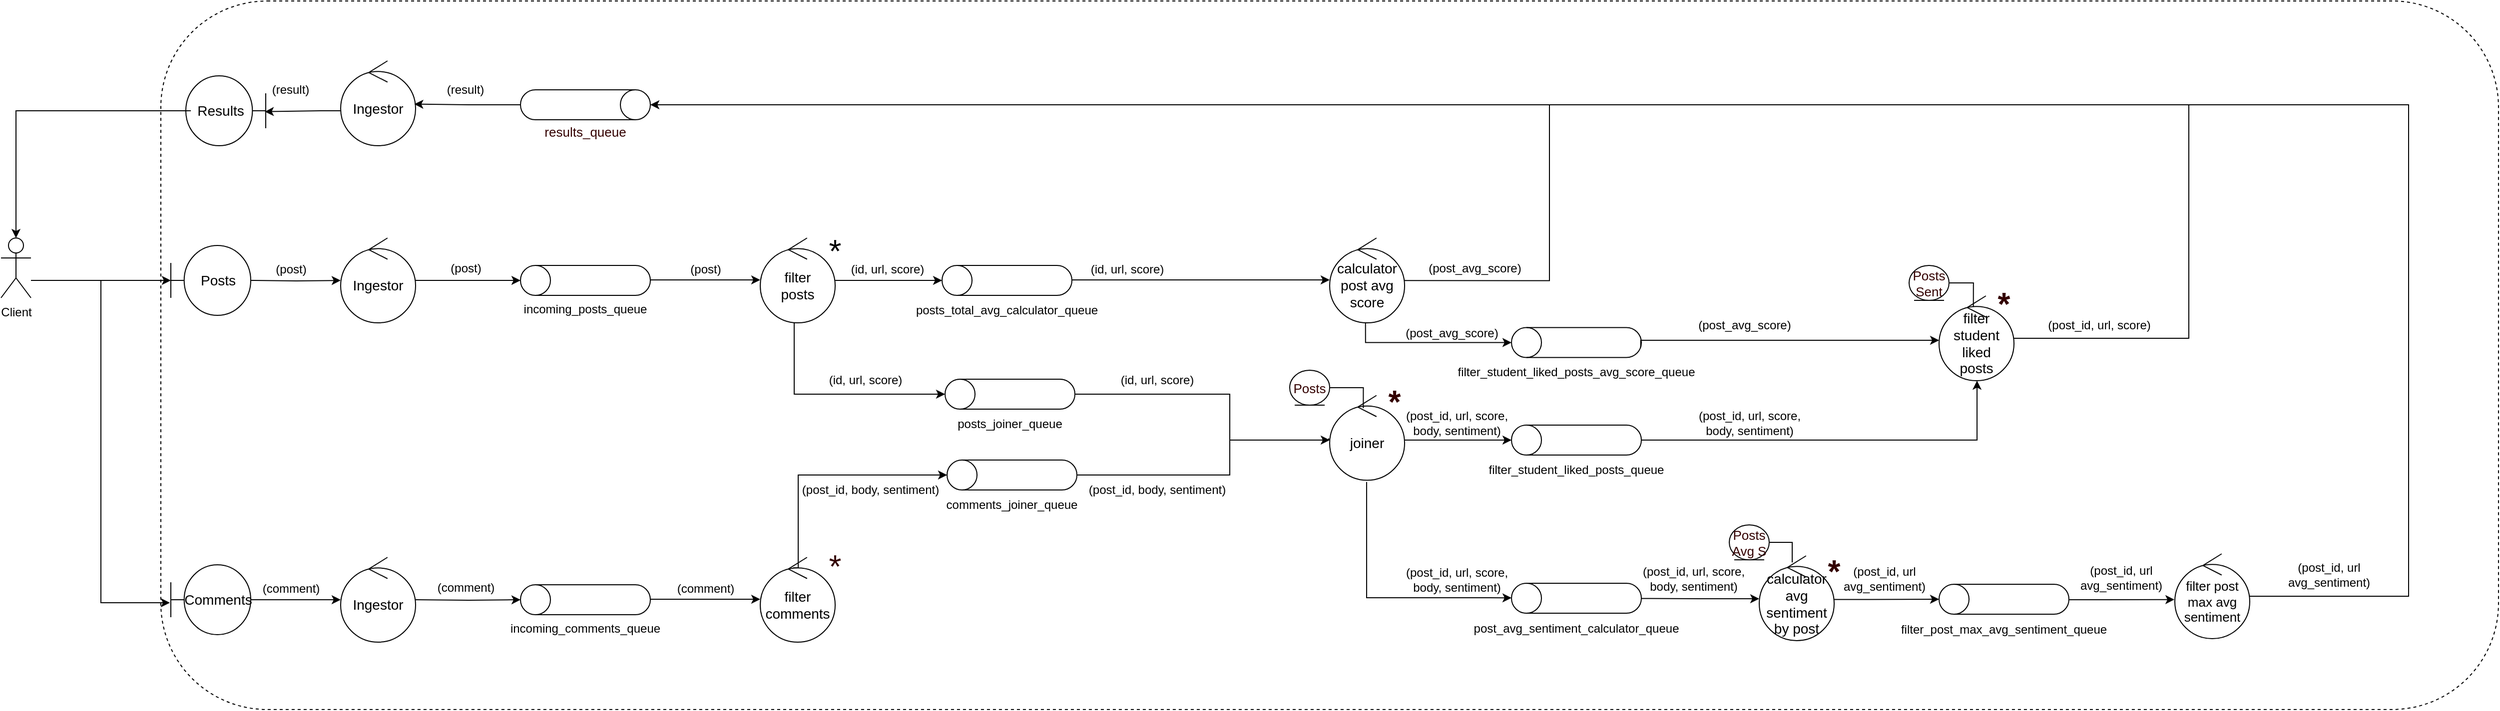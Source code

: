 <mxfile version="18.1.3" type="device"><diagram id="uHHDU9IHcdyjpHULueU3" name="Page-1"><mxGraphModel dx="1298" dy="1780" grid="1" gridSize="10" guides="1" tooltips="1" connect="1" arrows="1" fold="1" page="1" pageScale="1" pageWidth="850" pageHeight="1100" math="0" shadow="0"><root><mxCell id="0"/><mxCell id="1" parent="0"/><mxCell id="yARh1n3mbYebomos0BX--5" value="" style="rounded=1;whiteSpace=wrap;html=1;fillColor=none;dashed=1;" parent="1" vertex="1"><mxGeometry x="170" y="-40" width="2340" height="710" as="geometry"/></mxCell><mxCell id="yARh1n3mbYebomos0BX--2" style="edgeStyle=orthogonalEdgeStyle;rounded=0;orthogonalLoop=1;jettySize=auto;html=1;entryX=0;entryY=0.5;entryDx=0;entryDy=0;entryPerimeter=0;" parent="1" source="KaaZZ-6xqvN13eDT1A0j-1" target="KaaZZ-6xqvN13eDT1A0j-2" edge="1"><mxGeometry relative="1" as="geometry"><mxPoint x="160" y="240" as="targetPoint"/><Array as="points"><mxPoint x="80" y="240"/><mxPoint x="80" y="240"/></Array></mxGeometry></mxCell><mxCell id="KaaZZ-6xqvN13eDT1A0j-1" value="Client" style="shape=umlActor;verticalLabelPosition=bottom;verticalAlign=top;html=1;outlineConnect=0;" parent="1" vertex="1"><mxGeometry x="10" y="197.5" width="30" height="60" as="geometry"/></mxCell><mxCell id="KaaZZ-6xqvN13eDT1A0j-2" value="&lt;font style=&quot;font-size: 14px;&quot;&gt;Posts&lt;/font&gt;" style="shape=umlBoundary;whiteSpace=wrap;html=1;" parent="1" vertex="1"><mxGeometry x="180" y="205" width="80" height="70" as="geometry"/></mxCell><mxCell id="KaaZZ-6xqvN13eDT1A0j-8" style="edgeStyle=orthogonalEdgeStyle;rounded=0;orthogonalLoop=1;jettySize=auto;html=1;fontSize=14;" parent="1" source="KaaZZ-6xqvN13eDT1A0j-3" target="KaaZZ-6xqvN13eDT1A0j-4" edge="1"><mxGeometry relative="1" as="geometry"/></mxCell><mxCell id="KaaZZ-6xqvN13eDT1A0j-3" value="&lt;font style=&quot;font-size: 14px;&quot;&gt;Comments&lt;/font&gt;" style="shape=umlBoundary;whiteSpace=wrap;html=1;" parent="1" vertex="1"><mxGeometry x="180" y="525" width="80" height="70" as="geometry"/></mxCell><mxCell id="KaaZZ-6xqvN13eDT1A0j-4" value="&lt;font style=&quot;font-size: 14px;&quot;&gt;Ingestor&lt;/font&gt;" style="ellipse;shape=umlControl;whiteSpace=wrap;html=1;fontSize=13;" parent="1" vertex="1"><mxGeometry x="350" y="517.5" width="75" height="85" as="geometry"/></mxCell><mxCell id="KaaZZ-6xqvN13eDT1A0j-9" value="&lt;font style=&quot;font-size: 12px;&quot;&gt;(comment)&lt;/font&gt;" style="text;html=1;align=center;verticalAlign=middle;resizable=0;points=[];autosize=1;strokeColor=none;fillColor=none;fontSize=14;" parent="1" vertex="1"><mxGeometry x="265" y="537.5" width="70" height="20" as="geometry"/></mxCell><mxCell id="KaaZZ-6xqvN13eDT1A0j-10" style="edgeStyle=orthogonalEdgeStyle;rounded=0;orthogonalLoop=1;jettySize=auto;html=1;fontSize=14;" parent="1" target="KaaZZ-6xqvN13eDT1A0j-11" edge="1"><mxGeometry relative="1" as="geometry"><mxPoint x="260" y="240" as="sourcePoint"/></mxGeometry></mxCell><mxCell id="KaaZZ-6xqvN13eDT1A0j-18" style="edgeStyle=orthogonalEdgeStyle;rounded=0;orthogonalLoop=1;jettySize=auto;html=1;entryX=0.5;entryY=0;entryDx=0;entryDy=0;entryPerimeter=0;fontSize=12;" parent="1" source="KaaZZ-6xqvN13eDT1A0j-11" target="KaaZZ-6xqvN13eDT1A0j-13" edge="1"><mxGeometry relative="1" as="geometry"/></mxCell><mxCell id="KaaZZ-6xqvN13eDT1A0j-11" value="&lt;font style=&quot;font-size: 14px;&quot;&gt;Ingestor&lt;/font&gt;" style="ellipse;shape=umlControl;whiteSpace=wrap;html=1;fontSize=13;" parent="1" vertex="1"><mxGeometry x="350" y="197.5" width="75" height="85" as="geometry"/></mxCell><mxCell id="KaaZZ-6xqvN13eDT1A0j-12" value="&lt;font style=&quot;font-size: 12px;&quot;&gt;(post)&lt;/font&gt;" style="text;html=1;align=center;verticalAlign=middle;resizable=0;points=[];autosize=1;strokeColor=none;fillColor=none;fontSize=14;" parent="1" vertex="1"><mxGeometry x="275" y="217.5" width="50" height="20" as="geometry"/></mxCell><mxCell id="KaaZZ-6xqvN13eDT1A0j-17" value="" style="group" parent="1" vertex="1" connectable="0"><mxGeometry x="530" y="225" width="130" height="57.5" as="geometry"/></mxCell><mxCell id="KaaZZ-6xqvN13eDT1A0j-13" value="" style="shape=cylinder3;whiteSpace=wrap;html=1;boundedLbl=1;backgroundOutline=1;size=15;fontSize=14;rotation=-90;" parent="KaaZZ-6xqvN13eDT1A0j-17" vertex="1"><mxGeometry x="50" y="-50" width="30" height="130" as="geometry"/></mxCell><mxCell id="KaaZZ-6xqvN13eDT1A0j-16" value="&lt;font style=&quot;font-size: 12px;&quot;&gt;incoming_posts_queue&lt;/font&gt;" style="text;html=1;strokeColor=none;fillColor=none;align=center;verticalAlign=middle;whiteSpace=wrap;rounded=0;fontSize=14;" parent="KaaZZ-6xqvN13eDT1A0j-17" vertex="1"><mxGeometry x="35" y="27.5" width="60" height="30" as="geometry"/></mxCell><mxCell id="KaaZZ-6xqvN13eDT1A0j-20" value="(post)" style="text;html=1;align=center;verticalAlign=middle;resizable=0;points=[];autosize=1;strokeColor=none;fillColor=none;fontSize=12;" parent="1" vertex="1"><mxGeometry x="450" y="217.5" width="50" height="20" as="geometry"/></mxCell><mxCell id="KaaZZ-6xqvN13eDT1A0j-27" value="&lt;font style=&quot;font-size: 14px;&quot;&gt;filter&lt;br&gt;posts&lt;/font&gt;" style="ellipse;shape=umlControl;whiteSpace=wrap;html=1;fontSize=13;" parent="1" vertex="1"><mxGeometry x="770" y="197.5" width="75" height="85" as="geometry"/></mxCell><mxCell id="KaaZZ-6xqvN13eDT1A0j-28" value="&lt;span style=&quot;font-size: 12px;&quot;&gt;(post)&lt;/span&gt;" style="text;html=1;align=center;verticalAlign=middle;resizable=0;points=[];autosize=1;strokeColor=none;fillColor=none;fontSize=14;" parent="1" vertex="1"><mxGeometry x="690" y="217.5" width="50" height="20" as="geometry"/></mxCell><mxCell id="KaaZZ-6xqvN13eDT1A0j-29" style="edgeStyle=orthogonalEdgeStyle;rounded=0;orthogonalLoop=1;jettySize=auto;html=1;fontSize=12;" parent="1" target="KaaZZ-6xqvN13eDT1A0j-27" edge="1"><mxGeometry relative="1" as="geometry"><mxPoint x="660" y="239.5" as="sourcePoint"/><mxPoint x="765" y="239.5" as="targetPoint"/></mxGeometry></mxCell><mxCell id="KaaZZ-6xqvN13eDT1A0j-31" style="edgeStyle=orthogonalEdgeStyle;rounded=0;orthogonalLoop=1;jettySize=auto;html=1;entryX=0.5;entryY=0;entryDx=0;entryDy=0;entryPerimeter=0;fontSize=12;" parent="1" source="KaaZZ-6xqvN13eDT1A0j-27" target="KaaZZ-6xqvN13eDT1A0j-33" edge="1"><mxGeometry relative="1" as="geometry"><mxPoint x="847" y="241.5" as="sourcePoint"/></mxGeometry></mxCell><mxCell id="KaaZZ-6xqvN13eDT1A0j-32" value="" style="group" parent="1" vertex="1" connectable="0"><mxGeometry x="952" y="226.5" width="130" height="57.5" as="geometry"/></mxCell><mxCell id="KaaZZ-6xqvN13eDT1A0j-33" value="" style="shape=cylinder3;whiteSpace=wrap;html=1;boundedLbl=1;backgroundOutline=1;size=15;fontSize=14;rotation=-90;" parent="KaaZZ-6xqvN13eDT1A0j-32" vertex="1"><mxGeometry x="50" y="-51.5" width="30" height="130" as="geometry"/></mxCell><mxCell id="KaaZZ-6xqvN13eDT1A0j-34" value="&lt;font style=&quot;font-size: 12px;&quot;&gt;posts_total_avg_calculator_queue&lt;/font&gt;" style="text;html=1;strokeColor=none;fillColor=none;align=center;verticalAlign=middle;whiteSpace=wrap;rounded=0;fontSize=14;" parent="KaaZZ-6xqvN13eDT1A0j-32" vertex="1"><mxGeometry x="35" y="27.5" width="60" height="30" as="geometry"/></mxCell><mxCell id="KaaZZ-6xqvN13eDT1A0j-35" value="(id, url, score)" style="text;html=1;align=center;verticalAlign=middle;resizable=0;points=[];autosize=1;strokeColor=none;fillColor=none;fontSize=12;" parent="1" vertex="1"><mxGeometry x="852" y="219" width="90" height="20" as="geometry"/></mxCell><mxCell id="KaaZZ-6xqvN13eDT1A0j-36" style="edgeStyle=orthogonalEdgeStyle;rounded=0;orthogonalLoop=1;jettySize=auto;html=1;entryX=0.5;entryY=0;entryDx=0;entryDy=0;entryPerimeter=0;fontSize=12;" parent="1" target="KaaZZ-6xqvN13eDT1A0j-38" edge="1"><mxGeometry relative="1" as="geometry"><mxPoint x="425" y="560" as="sourcePoint"/></mxGeometry></mxCell><mxCell id="KaaZZ-6xqvN13eDT1A0j-37" value="" style="group" parent="1" vertex="1" connectable="0"><mxGeometry x="530" y="545" width="130" height="57.5" as="geometry"/></mxCell><mxCell id="KaaZZ-6xqvN13eDT1A0j-38" value="" style="shape=cylinder3;whiteSpace=wrap;html=1;boundedLbl=1;backgroundOutline=1;size=15;fontSize=14;rotation=-90;" parent="KaaZZ-6xqvN13eDT1A0j-37" vertex="1"><mxGeometry x="50" y="-50" width="30" height="130" as="geometry"/></mxCell><mxCell id="KaaZZ-6xqvN13eDT1A0j-39" value="&lt;font style=&quot;font-size: 12px;&quot;&gt;incoming_comments_queue&lt;/font&gt;" style="text;html=1;strokeColor=none;fillColor=none;align=center;verticalAlign=middle;whiteSpace=wrap;rounded=0;fontSize=14;" parent="KaaZZ-6xqvN13eDT1A0j-37" vertex="1"><mxGeometry x="35" y="27.5" width="60" height="30" as="geometry"/></mxCell><mxCell id="KaaZZ-6xqvN13eDT1A0j-40" value="(comment)" style="text;html=1;align=center;verticalAlign=middle;resizable=0;points=[];autosize=1;strokeColor=none;fillColor=none;fontSize=12;" parent="1" vertex="1"><mxGeometry x="440" y="537.5" width="70" height="20" as="geometry"/></mxCell><mxCell id="KaaZZ-6xqvN13eDT1A0j-41" value="&lt;font style=&quot;font-size: 14px;&quot;&gt;filter&lt;br&gt;comments&lt;/font&gt;" style="ellipse;shape=umlControl;whiteSpace=wrap;html=1;fontSize=13;" parent="1" vertex="1"><mxGeometry x="770" y="517.5" width="75" height="85" as="geometry"/></mxCell><mxCell id="KaaZZ-6xqvN13eDT1A0j-42" value="&lt;span style=&quot;font-size: 12px;&quot;&gt;(comment)&lt;/span&gt;" style="text;html=1;align=center;verticalAlign=middle;resizable=0;points=[];autosize=1;strokeColor=none;fillColor=none;fontSize=14;" parent="1" vertex="1"><mxGeometry x="680" y="537.5" width="70" height="20" as="geometry"/></mxCell><mxCell id="KaaZZ-6xqvN13eDT1A0j-43" style="edgeStyle=orthogonalEdgeStyle;rounded=0;orthogonalLoop=1;jettySize=auto;html=1;fontSize=12;" parent="1" target="KaaZZ-6xqvN13eDT1A0j-41" edge="1"><mxGeometry relative="1" as="geometry"><mxPoint x="660" y="559.5" as="sourcePoint"/><mxPoint x="765" y="559.5" as="targetPoint"/></mxGeometry></mxCell><mxCell id="KaaZZ-6xqvN13eDT1A0j-80" style="edgeStyle=orthogonalEdgeStyle;rounded=0;orthogonalLoop=1;jettySize=auto;html=1;entryX=0.5;entryY=0;entryDx=0;entryDy=0;entryPerimeter=0;fontSize=12;endArrow=classic;endFill=1;exitX=0.478;exitY=1.001;exitDx=0;exitDy=0;exitPerimeter=0;" parent="1" source="KaaZZ-6xqvN13eDT1A0j-44" target="KaaZZ-6xqvN13eDT1A0j-78" edge="1"><mxGeometry relative="1" as="geometry"><Array as="points"><mxPoint x="1376" y="302"/></Array></mxGeometry></mxCell><mxCell id="KaaZZ-6xqvN13eDT1A0j-115" style="edgeStyle=orthogonalEdgeStyle;rounded=0;orthogonalLoop=1;jettySize=auto;html=1;entryX=0.5;entryY=0;entryDx=0;entryDy=0;entryPerimeter=0;fontSize=14;startArrow=none;startFill=0;endArrow=classic;endFill=1;exitX=0.983;exitY=0.502;exitDx=0;exitDy=0;exitPerimeter=0;" parent="1" source="KaaZZ-6xqvN13eDT1A0j-44" target="KaaZZ-6xqvN13eDT1A0j-101" edge="1"><mxGeometry relative="1" as="geometry"><mxPoint x="1480" y="210" as="sourcePoint"/><Array as="points"><mxPoint x="1560" y="240"/><mxPoint x="1560" y="64"/></Array></mxGeometry></mxCell><mxCell id="KaaZZ-6xqvN13eDT1A0j-44" value="&lt;font style=&quot;font-size: 14px;&quot;&gt;calculator post avg score&lt;/font&gt;" style="ellipse;shape=umlControl;whiteSpace=wrap;html=1;fontSize=13;" parent="1" vertex="1"><mxGeometry x="1340" y="197.5" width="75" height="85" as="geometry"/></mxCell><mxCell id="KaaZZ-6xqvN13eDT1A0j-45" value="&lt;span style=&quot;font-size: 12px;&quot;&gt;(id, url, score)&lt;/span&gt;" style="text;html=1;align=center;verticalAlign=middle;resizable=0;points=[];autosize=1;strokeColor=none;fillColor=none;fontSize=14;" parent="1" vertex="1"><mxGeometry x="1092" y="217.5" width="90" height="20" as="geometry"/></mxCell><mxCell id="KaaZZ-6xqvN13eDT1A0j-46" style="edgeStyle=orthogonalEdgeStyle;rounded=0;orthogonalLoop=1;jettySize=auto;html=1;fontSize=12;" parent="1" target="KaaZZ-6xqvN13eDT1A0j-44" edge="1"><mxGeometry relative="1" as="geometry"><mxPoint x="1082" y="239.5" as="sourcePoint"/><mxPoint x="1187" y="239.5" as="targetPoint"/></mxGeometry></mxCell><mxCell id="KaaZZ-6xqvN13eDT1A0j-47" value="&lt;span style=&quot;font-size: 14px;&quot;&gt;joiner&lt;/span&gt;" style="ellipse;shape=umlControl;whiteSpace=wrap;html=1;fontSize=13;" parent="1" vertex="1"><mxGeometry x="1340" y="355.25" width="75" height="85" as="geometry"/></mxCell><mxCell id="KaaZZ-6xqvN13eDT1A0j-48" style="edgeStyle=orthogonalEdgeStyle;rounded=0;orthogonalLoop=1;jettySize=auto;html=1;entryX=0.5;entryY=0;entryDx=0;entryDy=0;entryPerimeter=0;fontSize=12;exitX=0.453;exitY=0.994;exitDx=0;exitDy=0;exitPerimeter=0;" parent="1" source="KaaZZ-6xqvN13eDT1A0j-27" target="KaaZZ-6xqvN13eDT1A0j-50" edge="1"><mxGeometry relative="1" as="geometry"><mxPoint x="848" y="354" as="sourcePoint"/></mxGeometry></mxCell><mxCell id="KaaZZ-6xqvN13eDT1A0j-49" value="" style="group" parent="1" vertex="1" connectable="0"><mxGeometry x="955" y="340.5" width="130" height="57.5" as="geometry"/></mxCell><mxCell id="KaaZZ-6xqvN13eDT1A0j-50" value="" style="shape=cylinder3;whiteSpace=wrap;html=1;boundedLbl=1;backgroundOutline=1;size=15;fontSize=14;rotation=-90;" parent="KaaZZ-6xqvN13eDT1A0j-49" vertex="1"><mxGeometry x="50" y="-51.5" width="30" height="130" as="geometry"/></mxCell><mxCell id="KaaZZ-6xqvN13eDT1A0j-51" value="&lt;font style=&quot;font-size: 12px;&quot;&gt;posts_joiner_queue&lt;/font&gt;" style="text;html=1;strokeColor=none;fillColor=none;align=center;verticalAlign=middle;whiteSpace=wrap;rounded=0;fontSize=14;" parent="KaaZZ-6xqvN13eDT1A0j-49" vertex="1"><mxGeometry x="35" y="27.5" width="60" height="30" as="geometry"/></mxCell><mxCell id="KaaZZ-6xqvN13eDT1A0j-52" value="(id, url, score)" style="text;html=1;align=center;verticalAlign=middle;resizable=0;points=[];autosize=1;strokeColor=none;fillColor=none;fontSize=12;" parent="1" vertex="1"><mxGeometry x="830" y="330" width="90" height="20" as="geometry"/></mxCell><mxCell id="KaaZZ-6xqvN13eDT1A0j-53" style="edgeStyle=orthogonalEdgeStyle;rounded=0;orthogonalLoop=1;jettySize=auto;html=1;entryX=0.5;entryY=0;entryDx=0;entryDy=0;entryPerimeter=0;fontSize=12;exitX=0.44;exitY=0.124;exitDx=0;exitDy=0;exitPerimeter=0;" parent="1" source="KaaZZ-6xqvN13eDT1A0j-41" target="KaaZZ-6xqvN13eDT1A0j-55" edge="1"><mxGeometry relative="1" as="geometry"><mxPoint x="850" y="435" as="sourcePoint"/><Array as="points"><mxPoint x="808" y="528"/><mxPoint x="808" y="435"/></Array></mxGeometry></mxCell><mxCell id="KaaZZ-6xqvN13eDT1A0j-54" value="" style="group" parent="1" vertex="1" connectable="0"><mxGeometry x="957" y="421.5" width="130" height="57.5" as="geometry"/></mxCell><mxCell id="KaaZZ-6xqvN13eDT1A0j-55" value="" style="shape=cylinder3;whiteSpace=wrap;html=1;boundedLbl=1;backgroundOutline=1;size=15;fontSize=14;rotation=-90;" parent="KaaZZ-6xqvN13eDT1A0j-54" vertex="1"><mxGeometry x="50" y="-51.5" width="30" height="130" as="geometry"/></mxCell><mxCell id="KaaZZ-6xqvN13eDT1A0j-56" value="&lt;font style=&quot;font-size: 12px;&quot;&gt;comments_joiner_queue&lt;/font&gt;" style="text;html=1;strokeColor=none;fillColor=none;align=center;verticalAlign=middle;whiteSpace=wrap;rounded=0;fontSize=14;" parent="KaaZZ-6xqvN13eDT1A0j-54" vertex="1"><mxGeometry x="35" y="27.5" width="60" height="30" as="geometry"/></mxCell><mxCell id="KaaZZ-6xqvN13eDT1A0j-57" value="(post_id, body, sentiment)" style="text;html=1;align=center;verticalAlign=middle;resizable=0;points=[];autosize=1;strokeColor=none;fillColor=none;fontSize=12;" parent="1" vertex="1"><mxGeometry x="805" y="440.25" width="150" height="20" as="geometry"/></mxCell><mxCell id="KaaZZ-6xqvN13eDT1A0j-58" style="edgeStyle=orthogonalEdgeStyle;rounded=0;orthogonalLoop=1;jettySize=auto;html=1;fontSize=12;" parent="1" source="KaaZZ-6xqvN13eDT1A0j-55" target="KaaZZ-6xqvN13eDT1A0j-47" edge="1"><mxGeometry relative="1" as="geometry"><Array as="points"><mxPoint x="1240" y="435"/><mxPoint x="1240" y="400"/></Array></mxGeometry></mxCell><mxCell id="KaaZZ-6xqvN13eDT1A0j-59" style="edgeStyle=orthogonalEdgeStyle;rounded=0;orthogonalLoop=1;jettySize=auto;html=1;entryX=-0.013;entryY=0.506;entryDx=0;entryDy=0;entryPerimeter=0;fontSize=12;endArrow=none;endFill=0;" parent="1" source="KaaZZ-6xqvN13eDT1A0j-50" target="KaaZZ-6xqvN13eDT1A0j-47" edge="1"><mxGeometry relative="1" as="geometry"><Array as="points"><mxPoint x="1240" y="354"/><mxPoint x="1240" y="400"/><mxPoint x="1339" y="400"/></Array></mxGeometry></mxCell><mxCell id="KaaZZ-6xqvN13eDT1A0j-60" value="(id, url, score)" style="text;html=1;align=center;verticalAlign=middle;resizable=0;points=[];autosize=1;strokeColor=none;fillColor=none;fontSize=12;" parent="1" vertex="1"><mxGeometry x="1122" y="330" width="90" height="20" as="geometry"/></mxCell><mxCell id="KaaZZ-6xqvN13eDT1A0j-61" value="(post_id, body, sentiment)" style="text;html=1;align=center;verticalAlign=middle;resizable=0;points=[];autosize=1;strokeColor=none;fillColor=none;fontSize=12;" parent="1" vertex="1"><mxGeometry x="1092" y="440.25" width="150" height="20" as="geometry"/></mxCell><mxCell id="KaaZZ-6xqvN13eDT1A0j-62" style="edgeStyle=orthogonalEdgeStyle;rounded=0;orthogonalLoop=1;jettySize=auto;html=1;fontSize=12;exitX=0.493;exitY=1.021;exitDx=0;exitDy=0;exitPerimeter=0;" parent="1" source="KaaZZ-6xqvN13eDT1A0j-47" target="KaaZZ-6xqvN13eDT1A0j-64" edge="1"><mxGeometry relative="1" as="geometry"><mxPoint x="1370" y="561" as="sourcePoint"/><mxPoint x="1520" y="500" as="targetPoint"/><Array as="points"><mxPoint x="1377" y="558"/><mxPoint x="1500" y="558"/></Array></mxGeometry></mxCell><mxCell id="KaaZZ-6xqvN13eDT1A0j-63" value="" style="group" parent="1" vertex="1" connectable="0"><mxGeometry x="1522" y="545" width="130" height="57.5" as="geometry"/></mxCell><mxCell id="KaaZZ-6xqvN13eDT1A0j-64" value="" style="shape=cylinder3;whiteSpace=wrap;html=1;boundedLbl=1;backgroundOutline=1;size=15;fontSize=14;rotation=-90;" parent="KaaZZ-6xqvN13eDT1A0j-63" vertex="1"><mxGeometry x="50" y="-51.5" width="30" height="130" as="geometry"/></mxCell><mxCell id="KaaZZ-6xqvN13eDT1A0j-65" value="&lt;font style=&quot;font-size: 12px;&quot;&gt;post_avg_sentiment_calculator_queue&lt;/font&gt;" style="text;html=1;strokeColor=none;fillColor=none;align=center;verticalAlign=middle;whiteSpace=wrap;rounded=0;fontSize=14;" parent="KaaZZ-6xqvN13eDT1A0j-63" vertex="1"><mxGeometry x="35" y="27.5" width="60" height="30" as="geometry"/></mxCell><mxCell id="KaaZZ-6xqvN13eDT1A0j-66" value="(post_id, url, score, &lt;br&gt;body, sentiment)" style="text;html=1;align=center;verticalAlign=middle;resizable=0;points=[];autosize=1;strokeColor=none;fillColor=none;fontSize=12;" parent="1" vertex="1"><mxGeometry x="1407" y="525" width="120" height="30" as="geometry"/></mxCell><mxCell id="KaaZZ-6xqvN13eDT1A0j-67" style="edgeStyle=orthogonalEdgeStyle;rounded=0;orthogonalLoop=1;jettySize=auto;html=1;entryX=0.5;entryY=0;entryDx=0;entryDy=0;entryPerimeter=0;fontSize=12;" parent="1" source="KaaZZ-6xqvN13eDT1A0j-47" target="KaaZZ-6xqvN13eDT1A0j-69" edge="1"><mxGeometry relative="1" as="geometry"><mxPoint x="1415" y="400" as="sourcePoint"/><Array as="points"><mxPoint x="1440" y="400"/><mxPoint x="1440" y="400"/></Array></mxGeometry></mxCell><mxCell id="KaaZZ-6xqvN13eDT1A0j-68" value="" style="group" parent="1" vertex="1" connectable="0"><mxGeometry x="1522" y="386.5" width="130" height="57.5" as="geometry"/></mxCell><mxCell id="KaaZZ-6xqvN13eDT1A0j-69" value="" style="shape=cylinder3;whiteSpace=wrap;html=1;boundedLbl=1;backgroundOutline=1;size=15;fontSize=14;rotation=-90;" parent="KaaZZ-6xqvN13eDT1A0j-68" vertex="1"><mxGeometry x="50" y="-51.5" width="30" height="130" as="geometry"/></mxCell><mxCell id="KaaZZ-6xqvN13eDT1A0j-70" value="&lt;font style=&quot;font-size: 12px;&quot;&gt;filter_student_liked_posts_queue&lt;/font&gt;" style="text;html=1;strokeColor=none;fillColor=none;align=center;verticalAlign=middle;whiteSpace=wrap;rounded=0;fontSize=14;" parent="KaaZZ-6xqvN13eDT1A0j-68" vertex="1"><mxGeometry x="35" y="27.5" width="60" height="30" as="geometry"/></mxCell><mxCell id="KaaZZ-6xqvN13eDT1A0j-72" value="(post_id, url, score, &lt;br&gt;body, sentiment)" style="text;html=1;align=center;verticalAlign=middle;resizable=0;points=[];autosize=1;strokeColor=none;fillColor=none;fontSize=12;" parent="1" vertex="1"><mxGeometry x="1407" y="368" width="120" height="30" as="geometry"/></mxCell><mxCell id="KaaZZ-6xqvN13eDT1A0j-73" style="edgeStyle=orthogonalEdgeStyle;rounded=0;orthogonalLoop=1;jettySize=auto;html=1;fontSize=12;" parent="1" source="KaaZZ-6xqvN13eDT1A0j-69" target="KaaZZ-6xqvN13eDT1A0j-75" edge="1"><mxGeometry relative="1" as="geometry"><mxPoint x="1651.947" y="398" as="sourcePoint"/><mxPoint x="1760" y="400" as="targetPoint"/><Array as="points"><mxPoint x="1988" y="400"/></Array></mxGeometry></mxCell><mxCell id="KaaZZ-6xqvN13eDT1A0j-74" value="(post_id, url, score, &lt;br&gt;body, sentiment)" style="text;html=1;align=center;verticalAlign=middle;resizable=0;points=[];autosize=1;strokeColor=none;fillColor=none;fontSize=12;" parent="1" vertex="1"><mxGeometry x="1700" y="368" width="120" height="30" as="geometry"/></mxCell><mxCell id="KaaZZ-6xqvN13eDT1A0j-117" style="edgeStyle=orthogonalEdgeStyle;rounded=0;orthogonalLoop=1;jettySize=auto;html=1;fontSize=14;startArrow=none;startFill=0;endArrow=none;endFill=0;" parent="1" source="KaaZZ-6xqvN13eDT1A0j-75" edge="1"><mxGeometry relative="1" as="geometry"><mxPoint x="1550" y="64" as="targetPoint"/><Array as="points"><mxPoint x="2200" y="298"/><mxPoint x="2200" y="64"/><mxPoint x="1560" y="64"/></Array></mxGeometry></mxCell><mxCell id="KaaZZ-6xqvN13eDT1A0j-75" value="&lt;font style=&quot;font-size: 14px;&quot;&gt;filter&lt;br&gt;student&lt;br&gt;liked&lt;br&gt;posts&lt;br&gt;&lt;/font&gt;" style="ellipse;shape=umlControl;whiteSpace=wrap;html=1;fontSize=13;" parent="1" vertex="1"><mxGeometry x="1950" y="255.5" width="75" height="85" as="geometry"/></mxCell><mxCell id="KaaZZ-6xqvN13eDT1A0j-77" value="" style="group" parent="1" vertex="1" connectable="0"><mxGeometry x="1522" y="288.75" width="130" height="57.5" as="geometry"/></mxCell><mxCell id="KaaZZ-6xqvN13eDT1A0j-78" value="" style="shape=cylinder3;whiteSpace=wrap;html=1;boundedLbl=1;backgroundOutline=1;size=15;fontSize=14;rotation=-90;" parent="KaaZZ-6xqvN13eDT1A0j-77" vertex="1"><mxGeometry x="50" y="-51.5" width="30" height="130" as="geometry"/></mxCell><mxCell id="KaaZZ-6xqvN13eDT1A0j-79" value="&lt;font style=&quot;font-size: 12px;&quot;&gt;filter_student_liked_posts_avg_score_queue&lt;/font&gt;" style="text;html=1;strokeColor=none;fillColor=none;align=center;verticalAlign=middle;whiteSpace=wrap;rounded=0;fontSize=14;" parent="KaaZZ-6xqvN13eDT1A0j-77" vertex="1"><mxGeometry x="35" y="27.5" width="60" height="30" as="geometry"/></mxCell><mxCell id="KaaZZ-6xqvN13eDT1A0j-82" value="(post_avg_score)" style="text;html=1;align=center;verticalAlign=middle;resizable=0;points=[];autosize=1;strokeColor=none;fillColor=none;fontSize=12;" parent="1" vertex="1"><mxGeometry x="1407" y="282.5" width="110" height="20" as="geometry"/></mxCell><mxCell id="KaaZZ-6xqvN13eDT1A0j-83" style="edgeStyle=orthogonalEdgeStyle;rounded=0;orthogonalLoop=1;jettySize=auto;html=1;fontSize=12;endArrow=classic;endFill=1;exitX=0.338;exitY=0.995;exitDx=0;exitDy=0;exitPerimeter=0;" parent="1" source="KaaZZ-6xqvN13eDT1A0j-78" target="KaaZZ-6xqvN13eDT1A0j-75" edge="1"><mxGeometry relative="1" as="geometry"><mxPoint x="1660" y="320" as="sourcePoint"/><Array as="points"><mxPoint x="1651" y="300"/></Array></mxGeometry></mxCell><mxCell id="KaaZZ-6xqvN13eDT1A0j-84" value="(post_avg_score)" style="text;html=1;align=center;verticalAlign=middle;resizable=0;points=[];autosize=1;strokeColor=none;fillColor=none;fontSize=12;" parent="1" vertex="1"><mxGeometry x="1700" y="275" width="110" height="20" as="geometry"/></mxCell><mxCell id="KaaZZ-6xqvN13eDT1A0j-85" value="&lt;span style=&quot;font-size: 14px;&quot;&gt;calculator avg sentiment by post&lt;/span&gt;" style="ellipse;shape=umlControl;whiteSpace=wrap;html=1;fontSize=13;" parent="1" vertex="1"><mxGeometry x="1770" y="516" width="75" height="85" as="geometry"/></mxCell><mxCell id="KaaZZ-6xqvN13eDT1A0j-86" style="edgeStyle=orthogonalEdgeStyle;rounded=0;orthogonalLoop=1;jettySize=auto;html=1;fontSize=12;startArrow=none;startFill=0;endArrow=classic;endFill=1;entryX=0;entryY=0.506;entryDx=0;entryDy=0;entryPerimeter=0;" parent="1" source="KaaZZ-6xqvN13eDT1A0j-64" target="KaaZZ-6xqvN13eDT1A0j-85" edge="1"><mxGeometry relative="1" as="geometry"><mxPoint x="1750" y="559" as="targetPoint"/><Array as="points"><mxPoint x="1711" y="559"/></Array></mxGeometry></mxCell><mxCell id="KaaZZ-6xqvN13eDT1A0j-87" value="(post_id, url, score, &lt;br&gt;body, sentiment)" style="text;html=1;align=center;verticalAlign=middle;resizable=0;points=[];autosize=1;strokeColor=none;fillColor=none;fontSize=12;" parent="1" vertex="1"><mxGeometry x="1644" y="524" width="120" height="30" as="geometry"/></mxCell><mxCell id="KaaZZ-6xqvN13eDT1A0j-119" style="edgeStyle=orthogonalEdgeStyle;rounded=0;orthogonalLoop=1;jettySize=auto;html=1;fontSize=14;startArrow=none;startFill=0;endArrow=none;endFill=0;" parent="1" source="KaaZZ-6xqvN13eDT1A0j-88" edge="1"><mxGeometry relative="1" as="geometry"><mxPoint x="2200" y="70" as="targetPoint"/><Array as="points"><mxPoint x="2420" y="556"/><mxPoint x="2420" y="64"/><mxPoint x="2200" y="64"/></Array></mxGeometry></mxCell><mxCell id="KaaZZ-6xqvN13eDT1A0j-88" value="filter post max avg sentiment" style="ellipse;shape=umlControl;whiteSpace=wrap;html=1;fontSize=13;" parent="1" vertex="1"><mxGeometry x="2186" y="514" width="75" height="85" as="geometry"/></mxCell><mxCell id="KaaZZ-6xqvN13eDT1A0j-89" style="edgeStyle=orthogonalEdgeStyle;rounded=0;orthogonalLoop=1;jettySize=auto;html=1;fontSize=12;startArrow=none;startFill=0;endArrow=classic;endFill=1;exitX=0.992;exitY=0.514;exitDx=0;exitDy=0;exitPerimeter=0;entryX=0.5;entryY=0;entryDx=0;entryDy=0;entryPerimeter=0;" parent="1" source="KaaZZ-6xqvN13eDT1A0j-85" target="KaaZZ-6xqvN13eDT1A0j-93" edge="1"><mxGeometry relative="1" as="geometry"><mxPoint x="1869" y="558.989" as="sourcePoint"/><mxPoint x="1930" y="559" as="targetPoint"/><Array as="points"><mxPoint x="1880" y="560"/><mxPoint x="1950" y="559"/></Array></mxGeometry></mxCell><mxCell id="KaaZZ-6xqvN13eDT1A0j-90" value="(post_id, url&lt;br&gt;avg_sentiment)" style="text;html=1;align=center;verticalAlign=middle;resizable=0;points=[];autosize=1;strokeColor=none;fillColor=none;fontSize=12;" parent="1" vertex="1"><mxGeometry x="1845" y="524" width="100" height="30" as="geometry"/></mxCell><mxCell id="KaaZZ-6xqvN13eDT1A0j-92" value="" style="group" parent="1" vertex="1" connectable="0"><mxGeometry x="1950" y="546" width="130" height="57.5" as="geometry"/></mxCell><mxCell id="KaaZZ-6xqvN13eDT1A0j-93" value="" style="shape=cylinder3;whiteSpace=wrap;html=1;boundedLbl=1;backgroundOutline=1;size=15;fontSize=14;rotation=-90;" parent="KaaZZ-6xqvN13eDT1A0j-92" vertex="1"><mxGeometry x="50" y="-51.5" width="30" height="130" as="geometry"/></mxCell><mxCell id="KaaZZ-6xqvN13eDT1A0j-94" value="&lt;font style=&quot;font-size: 12px;&quot;&gt;filter_post_max_avg_sentiment_queue&lt;/font&gt;" style="text;html=1;strokeColor=none;fillColor=none;align=center;verticalAlign=middle;whiteSpace=wrap;rounded=0;fontSize=14;" parent="KaaZZ-6xqvN13eDT1A0j-92" vertex="1"><mxGeometry x="35" y="27.5" width="60" height="30" as="geometry"/></mxCell><mxCell id="KaaZZ-6xqvN13eDT1A0j-96" value="(post_id, url&lt;br&gt;avg_sentiment)" style="text;html=1;align=center;verticalAlign=middle;resizable=0;points=[];autosize=1;strokeColor=none;fillColor=none;fontSize=12;" parent="1" vertex="1"><mxGeometry x="2082" y="523" width="100" height="30" as="geometry"/></mxCell><mxCell id="KaaZZ-6xqvN13eDT1A0j-98" style="edgeStyle=orthogonalEdgeStyle;rounded=0;orthogonalLoop=1;jettySize=auto;html=1;fontSize=12;startArrow=none;startFill=0;endArrow=classic;endFill=1;exitX=0.992;exitY=0.514;exitDx=0;exitDy=0;exitPerimeter=0;entryX=0.5;entryY=0;entryDx=0;entryDy=0;entryPerimeter=0;" parent="1" edge="1"><mxGeometry relative="1" as="geometry"><mxPoint x="2080" y="560.02" as="sourcePoint"/><mxPoint x="2185.6" y="559.83" as="targetPoint"/><Array as="points"><mxPoint x="2115.6" y="560.33"/><mxPoint x="2185.6" y="559.33"/></Array></mxGeometry></mxCell><mxCell id="KaaZZ-6xqvN13eDT1A0j-100" value="" style="group;rotation=-180;" parent="1" vertex="1" connectable="0"><mxGeometry x="530" y="20" width="130" height="57.5" as="geometry"/></mxCell><mxCell id="KaaZZ-6xqvN13eDT1A0j-101" value="" style="shape=cylinder3;whiteSpace=wrap;html=1;boundedLbl=1;backgroundOutline=1;size=15;fontSize=14;rotation=-270;" parent="KaaZZ-6xqvN13eDT1A0j-100" vertex="1"><mxGeometry x="50" y="-21" width="30" height="130" as="geometry"/></mxCell><mxCell id="KaaZZ-6xqvN13eDT1A0j-114" style="edgeStyle=orthogonalEdgeStyle;rounded=0;orthogonalLoop=1;jettySize=auto;html=1;entryX=0.012;entryY=0.487;entryDx=0;entryDy=0;entryPerimeter=0;fontSize=14;startArrow=none;startFill=0;endArrow=classic;endFill=1;" parent="1" source="KaaZZ-6xqvN13eDT1A0j-106" target="KaaZZ-6xqvN13eDT1A0j-112" edge="1"><mxGeometry relative="1" as="geometry"><Array as="points"><mxPoint x="330" y="70"/><mxPoint x="330" y="70"/></Array></mxGeometry></mxCell><mxCell id="KaaZZ-6xqvN13eDT1A0j-106" value="&lt;font style=&quot;font-size: 14px;&quot;&gt;Ingestor&lt;/font&gt;" style="ellipse;shape=umlControl;whiteSpace=wrap;html=1;fontSize=13;" parent="1" vertex="1"><mxGeometry x="350" y="20" width="75" height="85" as="geometry"/></mxCell><mxCell id="KaaZZ-6xqvN13eDT1A0j-107" style="edgeStyle=orthogonalEdgeStyle;rounded=0;orthogonalLoop=1;jettySize=auto;html=1;fontSize=12;startArrow=none;startFill=0;endArrow=classic;endFill=1;entryX=0.983;entryY=0.51;entryDx=0;entryDy=0;entryPerimeter=0;" parent="1" source="KaaZZ-6xqvN13eDT1A0j-101" target="KaaZZ-6xqvN13eDT1A0j-106" edge="1"><mxGeometry relative="1" as="geometry"><mxPoint x="420" y="63" as="targetPoint"/></mxGeometry></mxCell><mxCell id="KaaZZ-6xqvN13eDT1A0j-108" value="(result)" style="text;html=1;strokeColor=none;fillColor=none;align=center;verticalAlign=middle;whiteSpace=wrap;rounded=0;fontSize=12;" parent="1" vertex="1"><mxGeometry x="445" y="33.75" width="60" height="30" as="geometry"/></mxCell><mxCell id="KaaZZ-6xqvN13eDT1A0j-109" value="(result)" style="text;html=1;strokeColor=none;fillColor=none;align=center;verticalAlign=middle;whiteSpace=wrap;rounded=0;fontSize=12;" parent="1" vertex="1"><mxGeometry x="270" y="33.75" width="60" height="30" as="geometry"/></mxCell><mxCell id="KaaZZ-6xqvN13eDT1A0j-112" value="" style="shape=umlBoundary;whiteSpace=wrap;html=1;rotation=-180;" parent="1" vertex="1"><mxGeometry x="195" y="35" width="80" height="70" as="geometry"/></mxCell><mxCell id="yARh1n3mbYebomos0BX--1" style="edgeStyle=orthogonalEdgeStyle;rounded=0;orthogonalLoop=1;jettySize=auto;html=1;entryX=0.5;entryY=0;entryDx=0;entryDy=0;entryPerimeter=0;" parent="1" source="KaaZZ-6xqvN13eDT1A0j-113" target="KaaZZ-6xqvN13eDT1A0j-1" edge="1"><mxGeometry relative="1" as="geometry"/></mxCell><mxCell id="KaaZZ-6xqvN13eDT1A0j-113" value="&lt;font style=&quot;font-size: 14px;&quot;&gt;Results&lt;/font&gt;" style="text;html=1;strokeColor=none;fillColor=none;align=center;verticalAlign=middle;whiteSpace=wrap;rounded=0;fontSize=12;" parent="1" vertex="1"><mxGeometry x="200" y="55" width="60" height="30" as="geometry"/></mxCell><mxCell id="KaaZZ-6xqvN13eDT1A0j-116" value="(post_avg_score)" style="text;html=1;align=center;verticalAlign=middle;resizable=0;points=[];autosize=1;strokeColor=none;fillColor=none;fontSize=12;" parent="1" vertex="1"><mxGeometry x="1430" y="217.5" width="110" height="20" as="geometry"/></mxCell><mxCell id="KaaZZ-6xqvN13eDT1A0j-118" value="(post_id, url, score)" style="text;html=1;align=center;verticalAlign=middle;resizable=0;points=[];autosize=1;strokeColor=none;fillColor=none;fontSize=12;" parent="1" vertex="1"><mxGeometry x="2050" y="275" width="120" height="20" as="geometry"/></mxCell><mxCell id="KaaZZ-6xqvN13eDT1A0j-120" value="(post_id, url&lt;br&gt;avg_sentiment)" style="text;html=1;align=center;verticalAlign=middle;resizable=0;points=[];autosize=1;strokeColor=none;fillColor=none;fontSize=12;" parent="1" vertex="1"><mxGeometry x="2290" y="520" width="100" height="30" as="geometry"/></mxCell><mxCell id="yARh1n3mbYebomos0BX--3" style="edgeStyle=orthogonalEdgeStyle;rounded=0;orthogonalLoop=1;jettySize=auto;html=1;entryX=-0.012;entryY=0.543;entryDx=0;entryDy=0;entryPerimeter=0;" parent="1" target="KaaZZ-6xqvN13eDT1A0j-3" edge="1"><mxGeometry relative="1" as="geometry"><mxPoint x="40" y="240" as="sourcePoint"/><mxPoint x="189.04" y="238.03" as="targetPoint"/><Array as="points"><mxPoint x="40" y="240"/><mxPoint x="110" y="240"/><mxPoint x="110" y="563"/></Array></mxGeometry></mxCell><mxCell id="yARh1n3mbYebomos0BX--6" value="&lt;font style=&quot;font-size: 32px;&quot;&gt;*&lt;/font&gt;" style="text;html=1;strokeColor=none;fillColor=none;align=center;verticalAlign=middle;whiteSpace=wrap;rounded=0;dashed=1;" parent="1" vertex="1"><mxGeometry x="830" y="204.5" width="30" height="13" as="geometry"/></mxCell><mxCell id="yARh1n3mbYebomos0BX--10" value="&lt;font color=&quot;#330000&quot; style=&quot;font-size: 32px;&quot;&gt;*&lt;/font&gt;" style="text;html=1;strokeColor=none;fillColor=none;align=center;verticalAlign=middle;whiteSpace=wrap;rounded=0;dashed=1;" parent="1" vertex="1"><mxGeometry x="830" y="520" width="30" height="13" as="geometry"/></mxCell><mxCell id="yARh1n3mbYebomos0BX--14" value="&lt;font color=&quot;#330000&quot; style=&quot;font-size: 32px;&quot;&gt;&lt;b style=&quot;&quot;&gt;*&lt;/b&gt;&lt;/font&gt;" style="text;html=1;align=center;verticalAlign=middle;whiteSpace=wrap;rounded=0;dashed=1;" parent="1" vertex="1"><mxGeometry x="1390" y="355" width="30" height="13" as="geometry"/></mxCell><mxCell id="yARh1n3mbYebomos0BX--18" value="&lt;b style=&quot;font-size: 32px;&quot;&gt;&lt;font color=&quot;#330000&quot;&gt;*&lt;/font&gt;&lt;/b&gt;" style="text;html=1;align=center;verticalAlign=middle;whiteSpace=wrap;rounded=0;dashed=1;" parent="1" vertex="1"><mxGeometry x="2000" y="257.5" width="30" height="13" as="geometry"/></mxCell><mxCell id="yARh1n3mbYebomos0BX--21" value="&lt;b style=&quot;font-size: 32px;&quot;&gt;&lt;font color=&quot;#330000&quot;&gt;*&lt;/font&gt;&lt;/b&gt;" style="text;html=1;align=center;verticalAlign=middle;whiteSpace=wrap;rounded=0;dashed=1;" parent="1" vertex="1"><mxGeometry x="1830" y="525" width="30" height="13" as="geometry"/></mxCell><mxCell id="yARh1n3mbYebomos0BX--22" value="&lt;font style=&quot;font-size: 13px;&quot; color=&quot;#330000&quot;&gt;results_queue&lt;/font&gt;" style="text;html=1;strokeColor=none;fillColor=none;align=center;verticalAlign=middle;whiteSpace=wrap;rounded=0;dashed=1;fontSize=32;fontColor=#FFFF00;" parent="1" vertex="1"><mxGeometry x="565" y="70" width="60" height="30" as="geometry"/></mxCell><mxCell id="yARh1n3mbYebomos0BX--25" style="edgeStyle=orthogonalEdgeStyle;rounded=0;orthogonalLoop=1;jettySize=auto;html=1;entryX=0.449;entryY=0.15;entryDx=0;entryDy=0;entryPerimeter=0;fontSize=13;fontColor=#330000;exitX=1;exitY=0.5;exitDx=0;exitDy=0;endArrow=none;endFill=0;" parent="1" source="yARh1n3mbYebomos0BX--24" target="KaaZZ-6xqvN13eDT1A0j-47" edge="1"><mxGeometry relative="1" as="geometry"/></mxCell><mxCell id="yARh1n3mbYebomos0BX--24" value="Posts" style="ellipse;shape=umlEntity;whiteSpace=wrap;html=1;fontSize=13;fontColor=#330000;fillColor=none;" parent="1" vertex="1"><mxGeometry x="1300" y="330" width="40" height="35" as="geometry"/></mxCell><mxCell id="yARh1n3mbYebomos0BX--27" style="edgeStyle=orthogonalEdgeStyle;rounded=0;orthogonalLoop=1;jettySize=auto;html=1;entryX=0.44;entryY=0.078;entryDx=0;entryDy=0;entryPerimeter=0;fontSize=13;fontColor=#330000;endArrow=none;endFill=0;exitX=1;exitY=0.5;exitDx=0;exitDy=0;" parent="1" source="yARh1n3mbYebomos0BX--26" target="KaaZZ-6xqvN13eDT1A0j-85" edge="1"><mxGeometry relative="1" as="geometry"/></mxCell><mxCell id="yARh1n3mbYebomos0BX--26" value="Posts&lt;br&gt;Avg S" style="ellipse;shape=umlEntity;whiteSpace=wrap;html=1;fontSize=13;fontColor=#330000;fillColor=none;" parent="1" vertex="1"><mxGeometry x="1740" y="485" width="40" height="35" as="geometry"/></mxCell><mxCell id="yARh1n3mbYebomos0BX--29" style="edgeStyle=orthogonalEdgeStyle;rounded=0;orthogonalLoop=1;jettySize=auto;html=1;entryX=0.458;entryY=0.131;entryDx=0;entryDy=0;entryPerimeter=0;fontSize=13;fontColor=#330000;endArrow=none;endFill=0;exitX=1;exitY=0.5;exitDx=0;exitDy=0;" parent="1" source="yARh1n3mbYebomos0BX--28" target="KaaZZ-6xqvN13eDT1A0j-75" edge="1"><mxGeometry relative="1" as="geometry"/></mxCell><mxCell id="yARh1n3mbYebomos0BX--28" value="Posts&lt;br&gt;Sent" style="ellipse;shape=umlEntity;whiteSpace=wrap;html=1;fontSize=13;fontColor=#330000;fillColor=none;" parent="1" vertex="1"><mxGeometry x="1920" y="225" width="40" height="35" as="geometry"/></mxCell></root></mxGraphModel></diagram></mxfile>